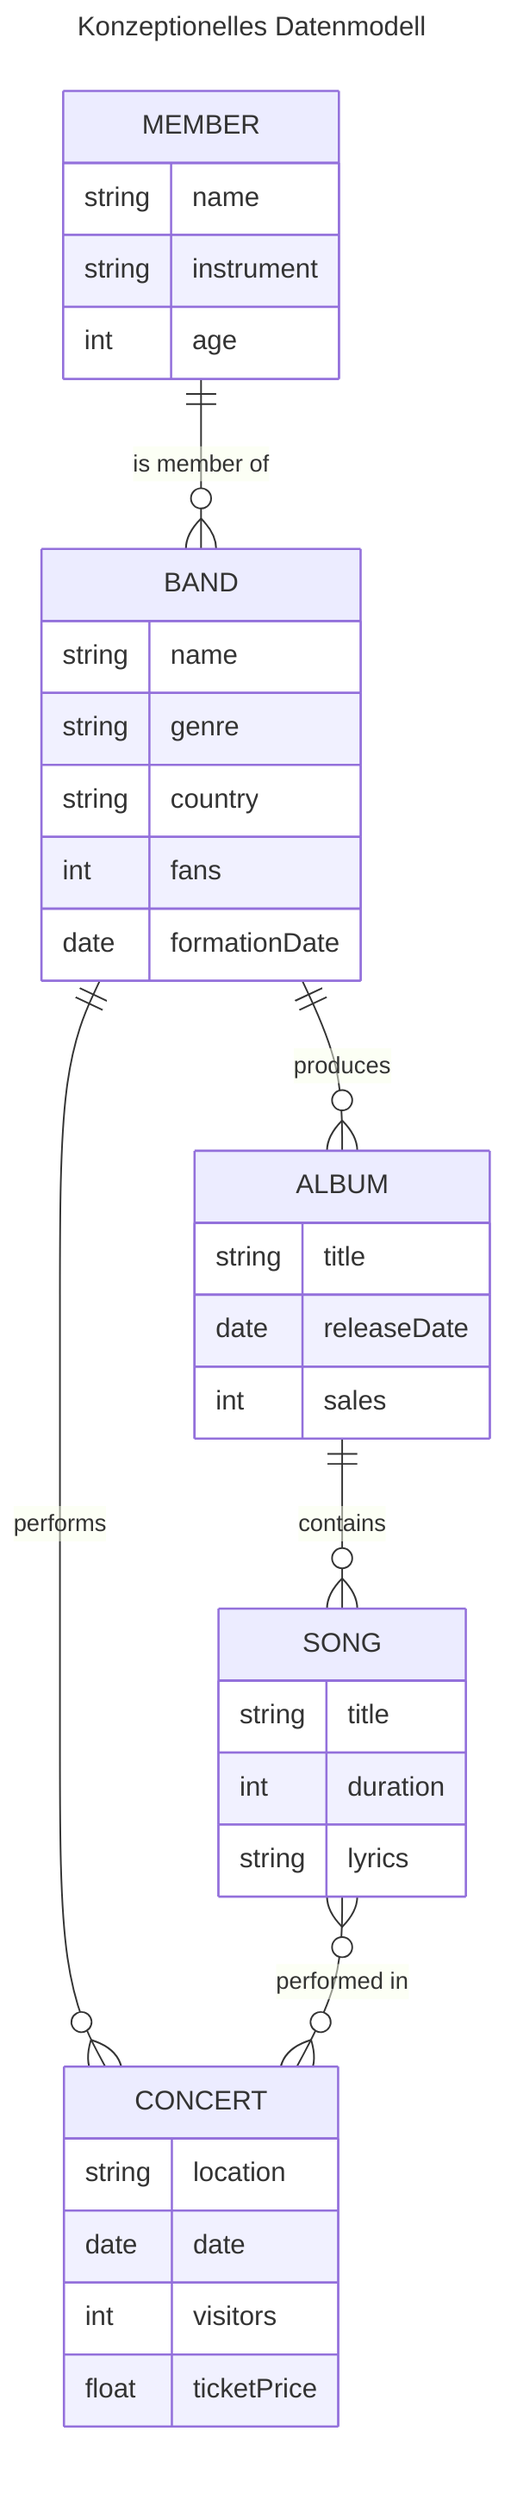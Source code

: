 ---
title: "Konzeptionelles Datenmodell"
id: 793a2800-90c5-4942-8375-60d4f79c95a2
---
erDiagram
	BAND {
		string name
		string genre
		string country
		int fans
		date formationDate
	}

	ALBUM {
		string title
		date releaseDate
		int sales
	}

	SONG {
		string title
		int duration
		string lyrics
	}

	MEMBER {
		string name
		string instrument
		int age
	}

	CONCERT {
		string location
		date date
		int visitors
		float ticketPrice
	}

	BAND ||--o{ ALBUM : produces
	BAND ||--o{ CONCERT : performs
	ALBUM ||--o{ SONG : contains
	MEMBER ||--o{ BAND : "is member of"
	SONG }o--o{ CONCERT : "performed in"